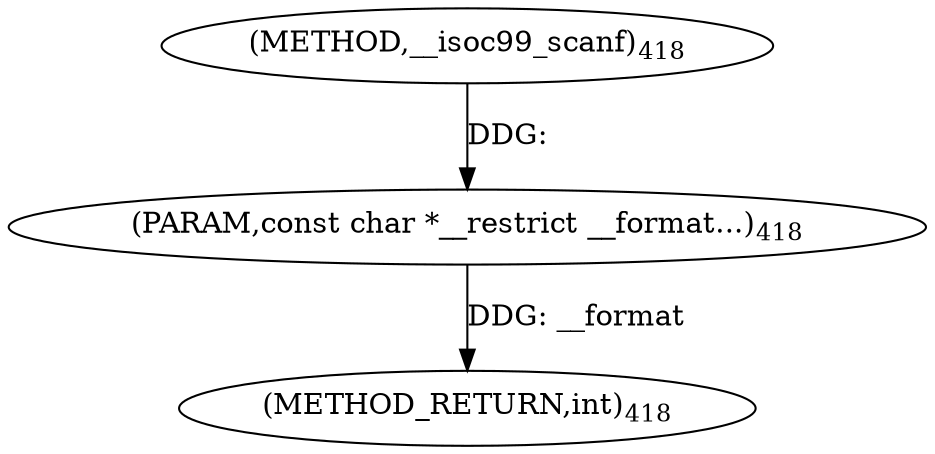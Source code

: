 digraph "__isoc99_scanf" {  
"30200" [label = <(METHOD,__isoc99_scanf)<SUB>418</SUB>> ]
"30202" [label = <(METHOD_RETURN,int)<SUB>418</SUB>> ]
"30201" [label = <(PARAM,const char *__restrict __format...)<SUB>418</SUB>> ]
  "30201" -> "30202"  [ label = "DDG: __format"] 
  "30200" -> "30201"  [ label = "DDG: "] 
}
